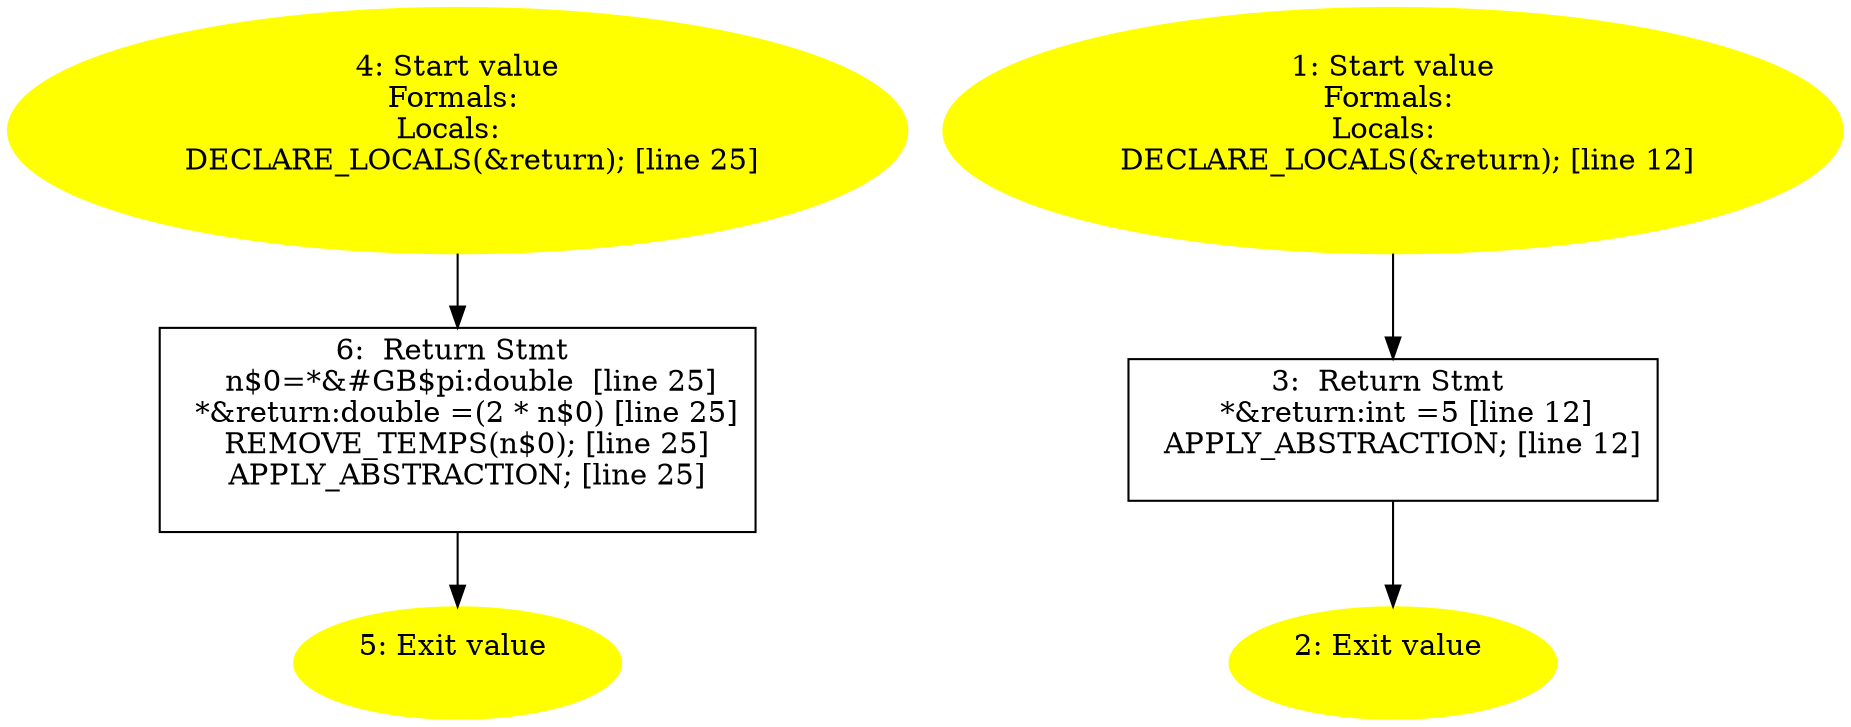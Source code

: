 digraph iCFG {
6 [label="6:  Return Stmt \n   n$0=*&#GB$pi:double  [line 25]\n  *&return:double =(2 * n$0) [line 25]\n  REMOVE_TEMPS(n$0); [line 25]\n  APPLY_ABSTRACTION; [line 25]\n " shape="box"]
	

	 6 -> 5 ;
5 [label="5: Exit value \n  " color=yellow style=filled]
	

4 [label="4: Start value\nFormals: \nLocals:  \n   DECLARE_LOCALS(&return); [line 25]\n " color=yellow style=filled]
	

	 4 -> 6 ;
3 [label="3:  Return Stmt \n   *&return:int =5 [line 12]\n  APPLY_ABSTRACTION; [line 12]\n " shape="box"]
	

	 3 -> 2 ;
2 [label="2: Exit value \n  " color=yellow style=filled]
	

1 [label="1: Start value\nFormals: \nLocals:  \n   DECLARE_LOCALS(&return); [line 12]\n " color=yellow style=filled]
	

	 1 -> 3 ;
}
